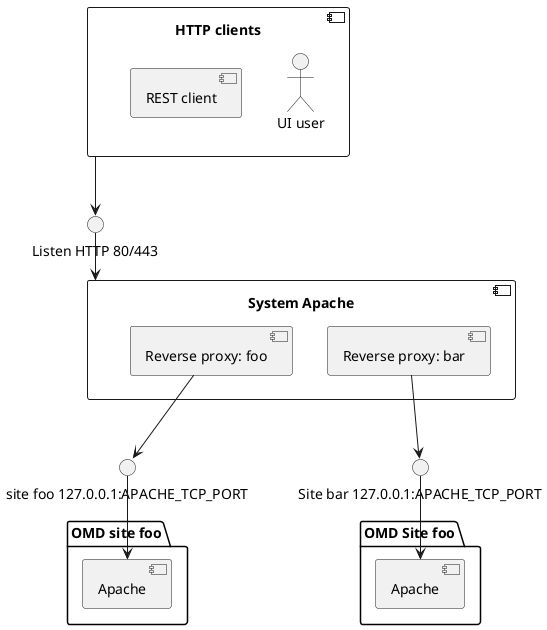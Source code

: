 @startuml
component "HTTP clients" as http_clients {
    actor "UI user"
    component "REST client"
}

component "System Apache" as system_apache {
    component "Reverse proxy: foo" as site_foo_proxy
    component "Reverse proxy: bar" as site_bar_proxy
}

interface "Listen HTTP 80/443" as system_http_port

package "OMD site foo" as site_foo {
    component "Apache" as site_foo_apache
}

interface "site foo 127.0.0.1:APACHE_TCP_PORT" as site_foo_port

package "OMD Site foo" as site_bar {
    component "Apache" as site_bar_apache
}

interface "Site bar 127.0.0.1:APACHE_TCP_PORT" as site_bar_port

http_clients -d-> system_http_port
system_http_port -d-> system_apache
site_foo_proxy -d-> site_foo_port
site_foo_port -d-> site_foo_apache
site_bar_proxy -d-> site_bar_port
site_bar_port -d-> site_bar_apache

@enduml
